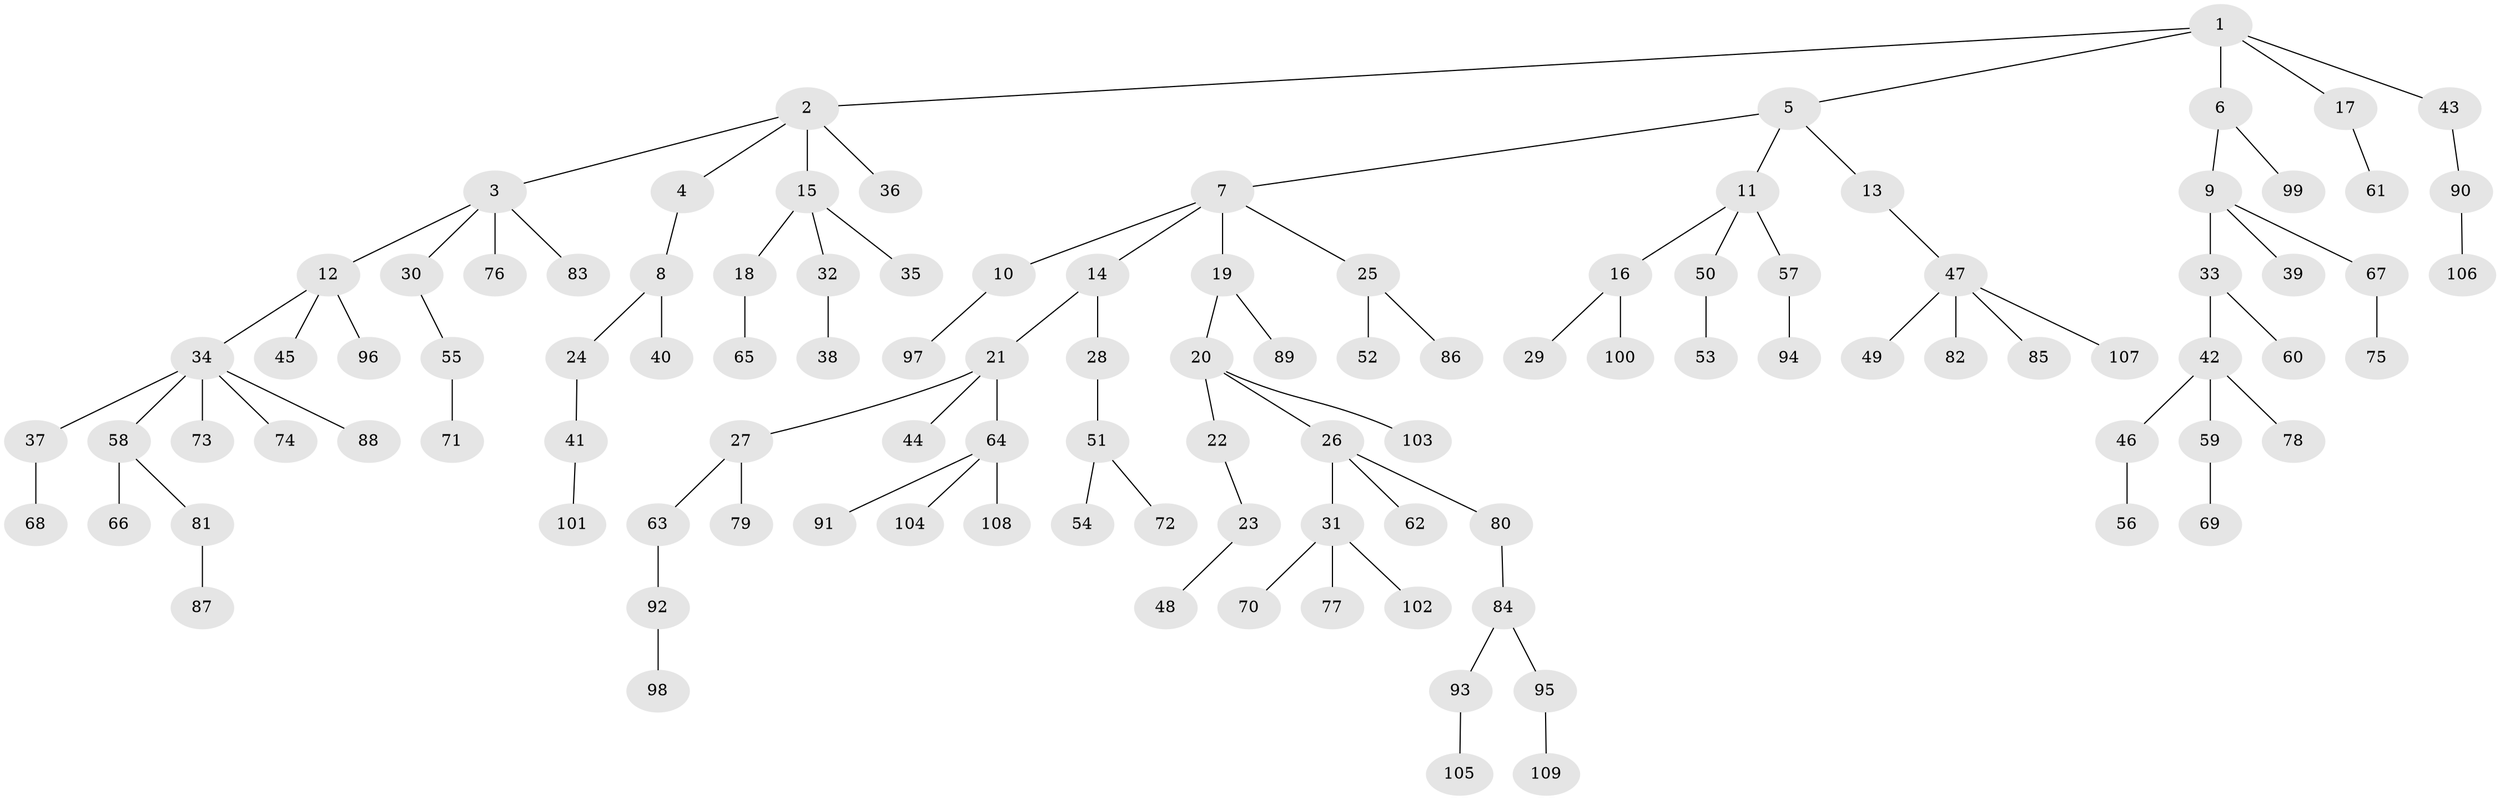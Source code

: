 // Generated by graph-tools (version 1.1) at 2025/52/03/09/25 04:52:59]
// undirected, 109 vertices, 108 edges
graph export_dot {
graph [start="1"]
  node [color=gray90,style=filled];
  1;
  2;
  3;
  4;
  5;
  6;
  7;
  8;
  9;
  10;
  11;
  12;
  13;
  14;
  15;
  16;
  17;
  18;
  19;
  20;
  21;
  22;
  23;
  24;
  25;
  26;
  27;
  28;
  29;
  30;
  31;
  32;
  33;
  34;
  35;
  36;
  37;
  38;
  39;
  40;
  41;
  42;
  43;
  44;
  45;
  46;
  47;
  48;
  49;
  50;
  51;
  52;
  53;
  54;
  55;
  56;
  57;
  58;
  59;
  60;
  61;
  62;
  63;
  64;
  65;
  66;
  67;
  68;
  69;
  70;
  71;
  72;
  73;
  74;
  75;
  76;
  77;
  78;
  79;
  80;
  81;
  82;
  83;
  84;
  85;
  86;
  87;
  88;
  89;
  90;
  91;
  92;
  93;
  94;
  95;
  96;
  97;
  98;
  99;
  100;
  101;
  102;
  103;
  104;
  105;
  106;
  107;
  108;
  109;
  1 -- 2;
  1 -- 5;
  1 -- 6;
  1 -- 17;
  1 -- 43;
  2 -- 3;
  2 -- 4;
  2 -- 15;
  2 -- 36;
  3 -- 12;
  3 -- 30;
  3 -- 76;
  3 -- 83;
  4 -- 8;
  5 -- 7;
  5 -- 11;
  5 -- 13;
  6 -- 9;
  6 -- 99;
  7 -- 10;
  7 -- 14;
  7 -- 19;
  7 -- 25;
  8 -- 24;
  8 -- 40;
  9 -- 33;
  9 -- 39;
  9 -- 67;
  10 -- 97;
  11 -- 16;
  11 -- 50;
  11 -- 57;
  12 -- 34;
  12 -- 45;
  12 -- 96;
  13 -- 47;
  14 -- 21;
  14 -- 28;
  15 -- 18;
  15 -- 32;
  15 -- 35;
  16 -- 29;
  16 -- 100;
  17 -- 61;
  18 -- 65;
  19 -- 20;
  19 -- 89;
  20 -- 22;
  20 -- 26;
  20 -- 103;
  21 -- 27;
  21 -- 44;
  21 -- 64;
  22 -- 23;
  23 -- 48;
  24 -- 41;
  25 -- 52;
  25 -- 86;
  26 -- 31;
  26 -- 62;
  26 -- 80;
  27 -- 63;
  27 -- 79;
  28 -- 51;
  30 -- 55;
  31 -- 70;
  31 -- 77;
  31 -- 102;
  32 -- 38;
  33 -- 42;
  33 -- 60;
  34 -- 37;
  34 -- 58;
  34 -- 73;
  34 -- 74;
  34 -- 88;
  37 -- 68;
  41 -- 101;
  42 -- 46;
  42 -- 59;
  42 -- 78;
  43 -- 90;
  46 -- 56;
  47 -- 49;
  47 -- 82;
  47 -- 85;
  47 -- 107;
  50 -- 53;
  51 -- 54;
  51 -- 72;
  55 -- 71;
  57 -- 94;
  58 -- 66;
  58 -- 81;
  59 -- 69;
  63 -- 92;
  64 -- 91;
  64 -- 104;
  64 -- 108;
  67 -- 75;
  80 -- 84;
  81 -- 87;
  84 -- 93;
  84 -- 95;
  90 -- 106;
  92 -- 98;
  93 -- 105;
  95 -- 109;
}
